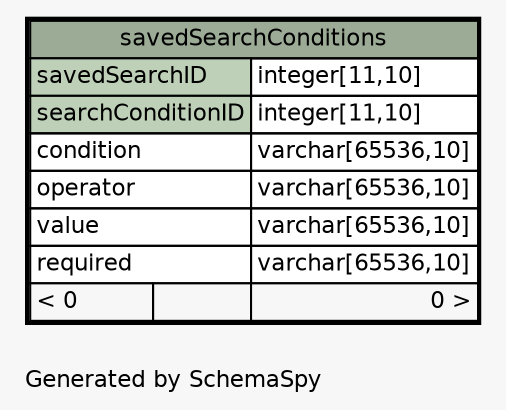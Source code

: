 // dot 2.34.0 on Linux 3.11.6-1-ARCH
// SchemaSpy rev 590
digraph "oneDegreeRelationshipsDiagram" {
  graph [
    rankdir="RL"
    bgcolor="#f7f7f7"
    label="\nGenerated by SchemaSpy"
    labeljust="l"
    nodesep="0.18"
    ranksep="0.46"
    fontname="Helvetica"
    fontsize="11"
  ];
  node [
    fontname="Helvetica"
    fontsize="11"
    shape="plaintext"
  ];
  edge [
    arrowsize="0.8"
  ];
  "savedSearchConditions" [
    label=<
    <TABLE BORDER="2" CELLBORDER="1" CELLSPACING="0" BGCOLOR="#ffffff">
      <TR><TD COLSPAN="3" BGCOLOR="#9bab96" ALIGN="CENTER">savedSearchConditions</TD></TR>
      <TR><TD PORT="savedSearchID" COLSPAN="2" BGCOLOR="#bed1b8" ALIGN="LEFT">savedSearchID</TD><TD PORT="savedSearchID.type" ALIGN="LEFT">integer[11,10]</TD></TR>
      <TR><TD PORT="searchConditionID" COLSPAN="2" BGCOLOR="#bed1b8" ALIGN="LEFT">searchConditionID</TD><TD PORT="searchConditionID.type" ALIGN="LEFT">integer[11,10]</TD></TR>
      <TR><TD PORT="condition" COLSPAN="2" ALIGN="LEFT">condition</TD><TD PORT="condition.type" ALIGN="LEFT">varchar[65536,10]</TD></TR>
      <TR><TD PORT="operator" COLSPAN="2" ALIGN="LEFT">operator</TD><TD PORT="operator.type" ALIGN="LEFT">varchar[65536,10]</TD></TR>
      <TR><TD PORT="value" COLSPAN="2" ALIGN="LEFT">value</TD><TD PORT="value.type" ALIGN="LEFT">varchar[65536,10]</TD></TR>
      <TR><TD PORT="required" COLSPAN="2" ALIGN="LEFT">required</TD><TD PORT="required.type" ALIGN="LEFT">varchar[65536,10]</TD></TR>
      <TR><TD ALIGN="LEFT" BGCOLOR="#f7f7f7">&lt; 0</TD><TD ALIGN="RIGHT" BGCOLOR="#f7f7f7">  </TD><TD ALIGN="RIGHT" BGCOLOR="#f7f7f7">0 &gt;</TD></TR>
    </TABLE>>
    URL="savedSearchConditions.html"
    tooltip="savedSearchConditions"
  ];
}

